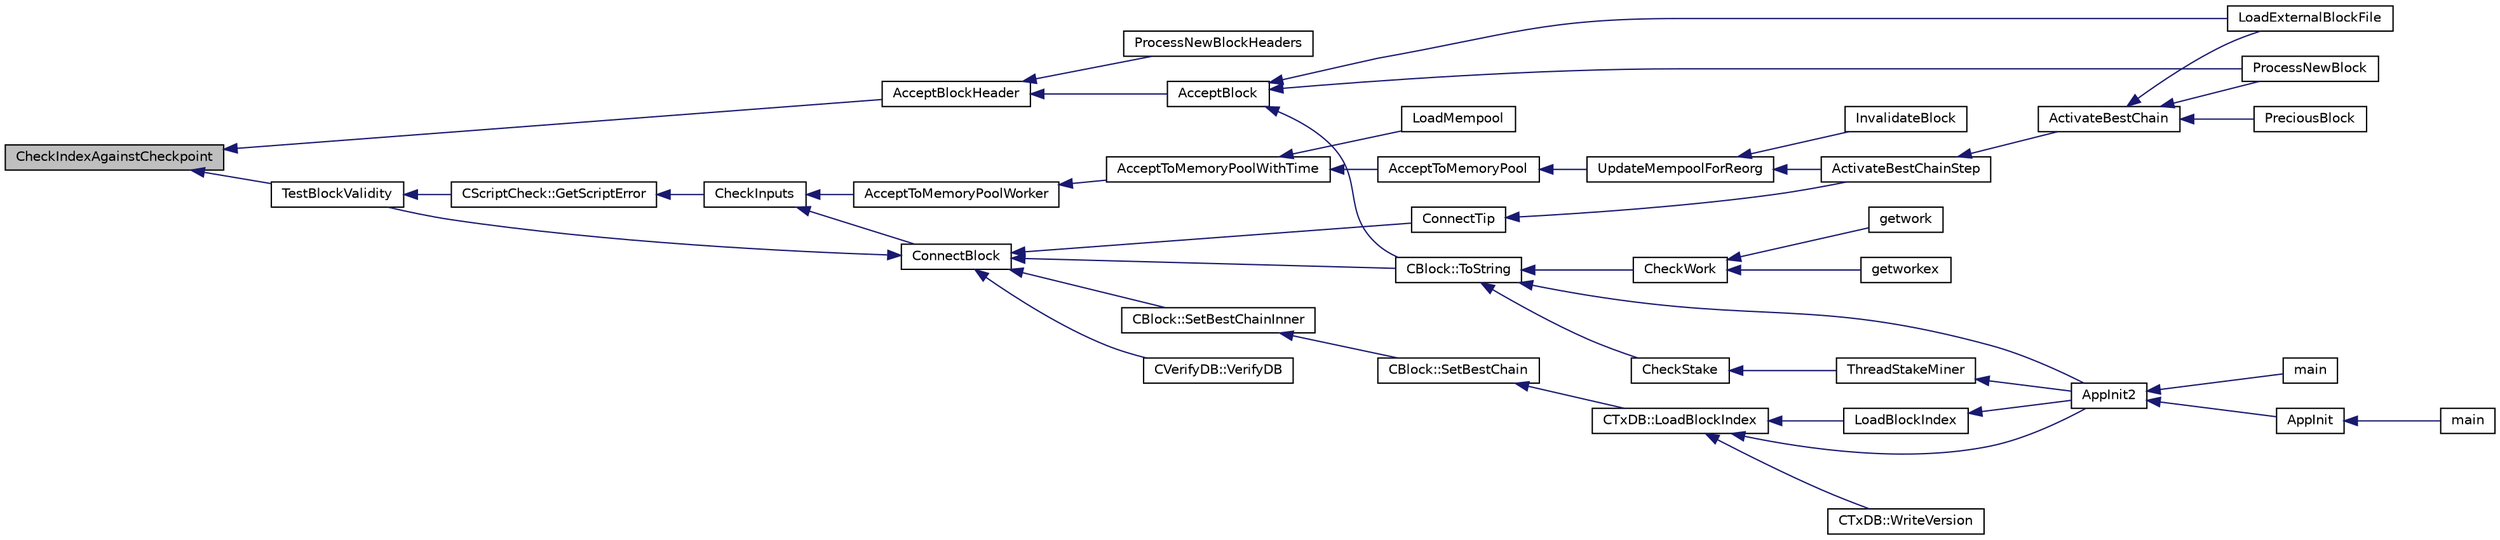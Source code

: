 digraph "CheckIndexAgainstCheckpoint"
{
  edge [fontname="Helvetica",fontsize="10",labelfontname="Helvetica",labelfontsize="10"];
  node [fontname="Helvetica",fontsize="10",shape=record];
  rankdir="LR";
  Node1764 [label="CheckIndexAgainstCheckpoint",height=0.2,width=0.4,color="black", fillcolor="grey75", style="filled", fontcolor="black"];
  Node1764 -> Node1765 [dir="back",color="midnightblue",fontsize="10",style="solid",fontname="Helvetica"];
  Node1765 [label="AcceptBlockHeader",height=0.2,width=0.4,color="black", fillcolor="white", style="filled",URL="$dd/d7d/validation_8cpp.html#a44668eed86c30141dcdd2a7d04bff543"];
  Node1765 -> Node1766 [dir="back",color="midnightblue",fontsize="10",style="solid",fontname="Helvetica"];
  Node1766 [label="ProcessNewBlockHeaders",height=0.2,width=0.4,color="black", fillcolor="white", style="filled",URL="$db/d38/validation_8h.html#a477cb57169aa4238b9b5a4bb4d9e33a9",tooltip="Process incoming block headers. "];
  Node1765 -> Node1767 [dir="back",color="midnightblue",fontsize="10",style="solid",fontname="Helvetica"];
  Node1767 [label="AcceptBlock",height=0.2,width=0.4,color="black", fillcolor="white", style="filled",URL="$dd/d7d/validation_8cpp.html#aaa7054d6767ac72da76062adba62e296",tooltip="Store block on disk. "];
  Node1767 -> Node1768 [dir="back",color="midnightblue",fontsize="10",style="solid",fontname="Helvetica"];
  Node1768 [label="CBlock::ToString",height=0.2,width=0.4,color="black", fillcolor="white", style="filled",URL="$d3/d51/class_c_block.html#a0e8a98f10831c00ae76b3a831c4804e5"];
  Node1768 -> Node1769 [dir="back",color="midnightblue",fontsize="10",style="solid",fontname="Helvetica"];
  Node1769 [label="AppInit2",height=0.2,width=0.4,color="black", fillcolor="white", style="filled",URL="$d8/dc0/init_8h.html#a1a4c1bfbf6ba1db77e988b89b9cadfd3",tooltip="Initialize ion. "];
  Node1769 -> Node1770 [dir="back",color="midnightblue",fontsize="10",style="solid",fontname="Helvetica"];
  Node1770 [label="AppInit",height=0.2,width=0.4,color="black", fillcolor="white", style="filled",URL="$d4/d35/iond_8cpp.html#ac59316b767e6984e1285f0531275286b"];
  Node1770 -> Node1771 [dir="back",color="midnightblue",fontsize="10",style="solid",fontname="Helvetica"];
  Node1771 [label="main",height=0.2,width=0.4,color="black", fillcolor="white", style="filled",URL="$d4/d35/iond_8cpp.html#a0ddf1224851353fc92bfbff6f499fa97"];
  Node1769 -> Node1772 [dir="back",color="midnightblue",fontsize="10",style="solid",fontname="Helvetica"];
  Node1772 [label="main",height=0.2,width=0.4,color="black", fillcolor="white", style="filled",URL="$d5/d2d/ion_8cpp.html#a0ddf1224851353fc92bfbff6f499fa97"];
  Node1768 -> Node1773 [dir="back",color="midnightblue",fontsize="10",style="solid",fontname="Helvetica"];
  Node1773 [label="CheckWork",height=0.2,width=0.4,color="black", fillcolor="white", style="filled",URL="$de/d13/miner_8h.html#aadd8a05aa6d8fae1c0f4daa5e971a12a",tooltip="Check mined proof-of-work block. "];
  Node1773 -> Node1774 [dir="back",color="midnightblue",fontsize="10",style="solid",fontname="Helvetica"];
  Node1774 [label="getworkex",height=0.2,width=0.4,color="black", fillcolor="white", style="filled",URL="$d4/ddd/rpcmining_8cpp.html#aa40f86dc468a3f2ef4a3bba99e20a069"];
  Node1773 -> Node1775 [dir="back",color="midnightblue",fontsize="10",style="solid",fontname="Helvetica"];
  Node1775 [label="getwork",height=0.2,width=0.4,color="black", fillcolor="white", style="filled",URL="$d4/ddd/rpcmining_8cpp.html#a356be62c93d38267a7da9e1cb644d547"];
  Node1768 -> Node1776 [dir="back",color="midnightblue",fontsize="10",style="solid",fontname="Helvetica"];
  Node1776 [label="CheckStake",height=0.2,width=0.4,color="black", fillcolor="white", style="filled",URL="$de/d13/miner_8h.html#a68be4bcfa03b86095641eac5ca996fed",tooltip="Check mined proof-of-stake block. "];
  Node1776 -> Node1777 [dir="back",color="midnightblue",fontsize="10",style="solid",fontname="Helvetica"];
  Node1777 [label="ThreadStakeMiner",height=0.2,width=0.4,color="black", fillcolor="white", style="filled",URL="$d6/de3/miner_8cpp.html#a31faece5ef0e403969b3d3debd79b352"];
  Node1777 -> Node1769 [dir="back",color="midnightblue",fontsize="10",style="solid",fontname="Helvetica"];
  Node1767 -> Node1778 [dir="back",color="midnightblue",fontsize="10",style="solid",fontname="Helvetica"];
  Node1778 [label="ProcessNewBlock",height=0.2,width=0.4,color="black", fillcolor="white", style="filled",URL="$db/d38/validation_8h.html#a290fce59049c0951b8eb73f0129bf6f0",tooltip="Process an incoming block. "];
  Node1767 -> Node1779 [dir="back",color="midnightblue",fontsize="10",style="solid",fontname="Helvetica"];
  Node1779 [label="LoadExternalBlockFile",height=0.2,width=0.4,color="black", fillcolor="white", style="filled",URL="$db/d38/validation_8h.html#a2233339a13d09038cf2e46f4d0144be4",tooltip="Import blocks from an external file. "];
  Node1764 -> Node1780 [dir="back",color="midnightblue",fontsize="10",style="solid",fontname="Helvetica"];
  Node1780 [label="TestBlockValidity",height=0.2,width=0.4,color="black", fillcolor="white", style="filled",URL="$db/d38/validation_8h.html#a12c39e969c9077605ae8a91730fb78d3",tooltip="Check a block is completely valid from start to finish (only works on top of our current best block..."];
  Node1780 -> Node1781 [dir="back",color="midnightblue",fontsize="10",style="solid",fontname="Helvetica"];
  Node1781 [label="CScriptCheck::GetScriptError",height=0.2,width=0.4,color="black", fillcolor="white", style="filled",URL="$df/d12/class_c_script_check.html#a1340496c37e521c253606b5957173afd"];
  Node1781 -> Node1782 [dir="back",color="midnightblue",fontsize="10",style="solid",fontname="Helvetica"];
  Node1782 [label="CheckInputs",height=0.2,width=0.4,color="black", fillcolor="white", style="filled",URL="$dd/d7d/validation_8cpp.html#a48897c72856156ef5606fc27fe1954f3",tooltip="Check whether all inputs of this transaction are valid (no double spends, scripts & sigs..."];
  Node1782 -> Node1783 [dir="back",color="midnightblue",fontsize="10",style="solid",fontname="Helvetica"];
  Node1783 [label="AcceptToMemoryPoolWorker",height=0.2,width=0.4,color="black", fillcolor="white", style="filled",URL="$dd/d7d/validation_8cpp.html#a274b0623037c72315662a07ecf760176"];
  Node1783 -> Node1784 [dir="back",color="midnightblue",fontsize="10",style="solid",fontname="Helvetica"];
  Node1784 [label="AcceptToMemoryPoolWithTime",height=0.2,width=0.4,color="black", fillcolor="white", style="filled",URL="$dd/d7d/validation_8cpp.html#a7e5d2eb678cdda338b2dc803a2d4999f",tooltip="(try to) add transaction to memory pool with a specified acceptance time "];
  Node1784 -> Node1785 [dir="back",color="midnightblue",fontsize="10",style="solid",fontname="Helvetica"];
  Node1785 [label="AcceptToMemoryPool",height=0.2,width=0.4,color="black", fillcolor="white", style="filled",URL="$db/d38/validation_8h.html#a25cdf856fb2107e0e96fd6bf4c0619cb",tooltip="(try to) add transaction to memory pool plTxnReplaced will be appended to with all transactions repla..."];
  Node1785 -> Node1786 [dir="back",color="midnightblue",fontsize="10",style="solid",fontname="Helvetica"];
  Node1786 [label="UpdateMempoolForReorg",height=0.2,width=0.4,color="black", fillcolor="white", style="filled",URL="$dd/d7d/validation_8cpp.html#aaa1204b724d7b62f09ef22df4c6a592d"];
  Node1786 -> Node1787 [dir="back",color="midnightblue",fontsize="10",style="solid",fontname="Helvetica"];
  Node1787 [label="ActivateBestChainStep",height=0.2,width=0.4,color="black", fillcolor="white", style="filled",URL="$dd/d7d/validation_8cpp.html#a4e2b817360d39dc766271f51fc146c96",tooltip="Try to make some progress towards making pindexMostWork the active block. "];
  Node1787 -> Node1788 [dir="back",color="midnightblue",fontsize="10",style="solid",fontname="Helvetica"];
  Node1788 [label="ActivateBestChain",height=0.2,width=0.4,color="black", fillcolor="white", style="filled",URL="$db/d38/validation_8h.html#a81d9ced51eb72d4df66abddb00318b64",tooltip="Find the best known block, and make it the tip of the block chain. "];
  Node1788 -> Node1789 [dir="back",color="midnightblue",fontsize="10",style="solid",fontname="Helvetica"];
  Node1789 [label="PreciousBlock",height=0.2,width=0.4,color="black", fillcolor="white", style="filled",URL="$db/d38/validation_8h.html#a04e493dc156338a1b2f457f7a7feaaa9",tooltip="Mark a block as precious and reorganize. "];
  Node1788 -> Node1778 [dir="back",color="midnightblue",fontsize="10",style="solid",fontname="Helvetica"];
  Node1788 -> Node1779 [dir="back",color="midnightblue",fontsize="10",style="solid",fontname="Helvetica"];
  Node1786 -> Node1790 [dir="back",color="midnightblue",fontsize="10",style="solid",fontname="Helvetica"];
  Node1790 [label="InvalidateBlock",height=0.2,width=0.4,color="black", fillcolor="white", style="filled",URL="$db/d38/validation_8h.html#adf70cddb5b3b3218a7f22da08dc4a456",tooltip="Mark a block as invalid. "];
  Node1784 -> Node1791 [dir="back",color="midnightblue",fontsize="10",style="solid",fontname="Helvetica"];
  Node1791 [label="LoadMempool",height=0.2,width=0.4,color="black", fillcolor="white", style="filled",URL="$db/d38/validation_8h.html#adea951730b49ef41e5390df5be8d3f1b",tooltip="Load the mempool from disk. "];
  Node1782 -> Node1792 [dir="back",color="midnightblue",fontsize="10",style="solid",fontname="Helvetica"];
  Node1792 [label="ConnectBlock",height=0.2,width=0.4,color="black", fillcolor="white", style="filled",URL="$dd/d7d/validation_8cpp.html#afafbb35ee38b98e832fcb8b159942055",tooltip="Apply the effects of this block (with given index) on the UTXO set represented by coins..."];
  Node1792 -> Node1793 [dir="back",color="midnightblue",fontsize="10",style="solid",fontname="Helvetica"];
  Node1793 [label="CBlock::SetBestChainInner",height=0.2,width=0.4,color="black", fillcolor="white", style="filled",URL="$d3/d51/class_c_block.html#a82c90ccbecf89a38ff56d8429514e2c2"];
  Node1793 -> Node1794 [dir="back",color="midnightblue",fontsize="10",style="solid",fontname="Helvetica"];
  Node1794 [label="CBlock::SetBestChain",height=0.2,width=0.4,color="black", fillcolor="white", style="filled",URL="$d3/d51/class_c_block.html#a6e308b2d75d1cfc4a75eda36feb60ca1"];
  Node1794 -> Node1795 [dir="back",color="midnightblue",fontsize="10",style="solid",fontname="Helvetica"];
  Node1795 [label="CTxDB::LoadBlockIndex",height=0.2,width=0.4,color="black", fillcolor="white", style="filled",URL="$d9/d8d/class_c_tx_d_b.html#abcb9df0821d996f811f6604b452a26a0"];
  Node1795 -> Node1769 [dir="back",color="midnightblue",fontsize="10",style="solid",fontname="Helvetica"];
  Node1795 -> Node1796 [dir="back",color="midnightblue",fontsize="10",style="solid",fontname="Helvetica"];
  Node1796 [label="LoadBlockIndex",height=0.2,width=0.4,color="black", fillcolor="white", style="filled",URL="$d4/dbf/main_8h.html#a367f303d34b8a5501ac4d77bebab578c"];
  Node1796 -> Node1769 [dir="back",color="midnightblue",fontsize="10",style="solid",fontname="Helvetica"];
  Node1795 -> Node1797 [dir="back",color="midnightblue",fontsize="10",style="solid",fontname="Helvetica"];
  Node1797 [label="CTxDB::WriteVersion",height=0.2,width=0.4,color="black", fillcolor="white", style="filled",URL="$d9/d8d/class_c_tx_d_b.html#aa30dbf235b1c229896097e1eb1ea9520"];
  Node1792 -> Node1768 [dir="back",color="midnightblue",fontsize="10",style="solid",fontname="Helvetica"];
  Node1792 -> Node1798 [dir="back",color="midnightblue",fontsize="10",style="solid",fontname="Helvetica"];
  Node1798 [label="ConnectTip",height=0.2,width=0.4,color="black", fillcolor="white", style="filled",URL="$dd/d7d/validation_8cpp.html#a6aed3630ddc1f0822daf257250d4799a",tooltip="Connect a new block to chainActive. "];
  Node1798 -> Node1787 [dir="back",color="midnightblue",fontsize="10",style="solid",fontname="Helvetica"];
  Node1792 -> Node1780 [dir="back",color="midnightblue",fontsize="10",style="solid",fontname="Helvetica"];
  Node1792 -> Node1799 [dir="back",color="midnightblue",fontsize="10",style="solid",fontname="Helvetica"];
  Node1799 [label="CVerifyDB::VerifyDB",height=0.2,width=0.4,color="black", fillcolor="white", style="filled",URL="$d7/da0/class_c_verify_d_b.html#af12e07230f20d23cf01d417d0e785c49"];
}
